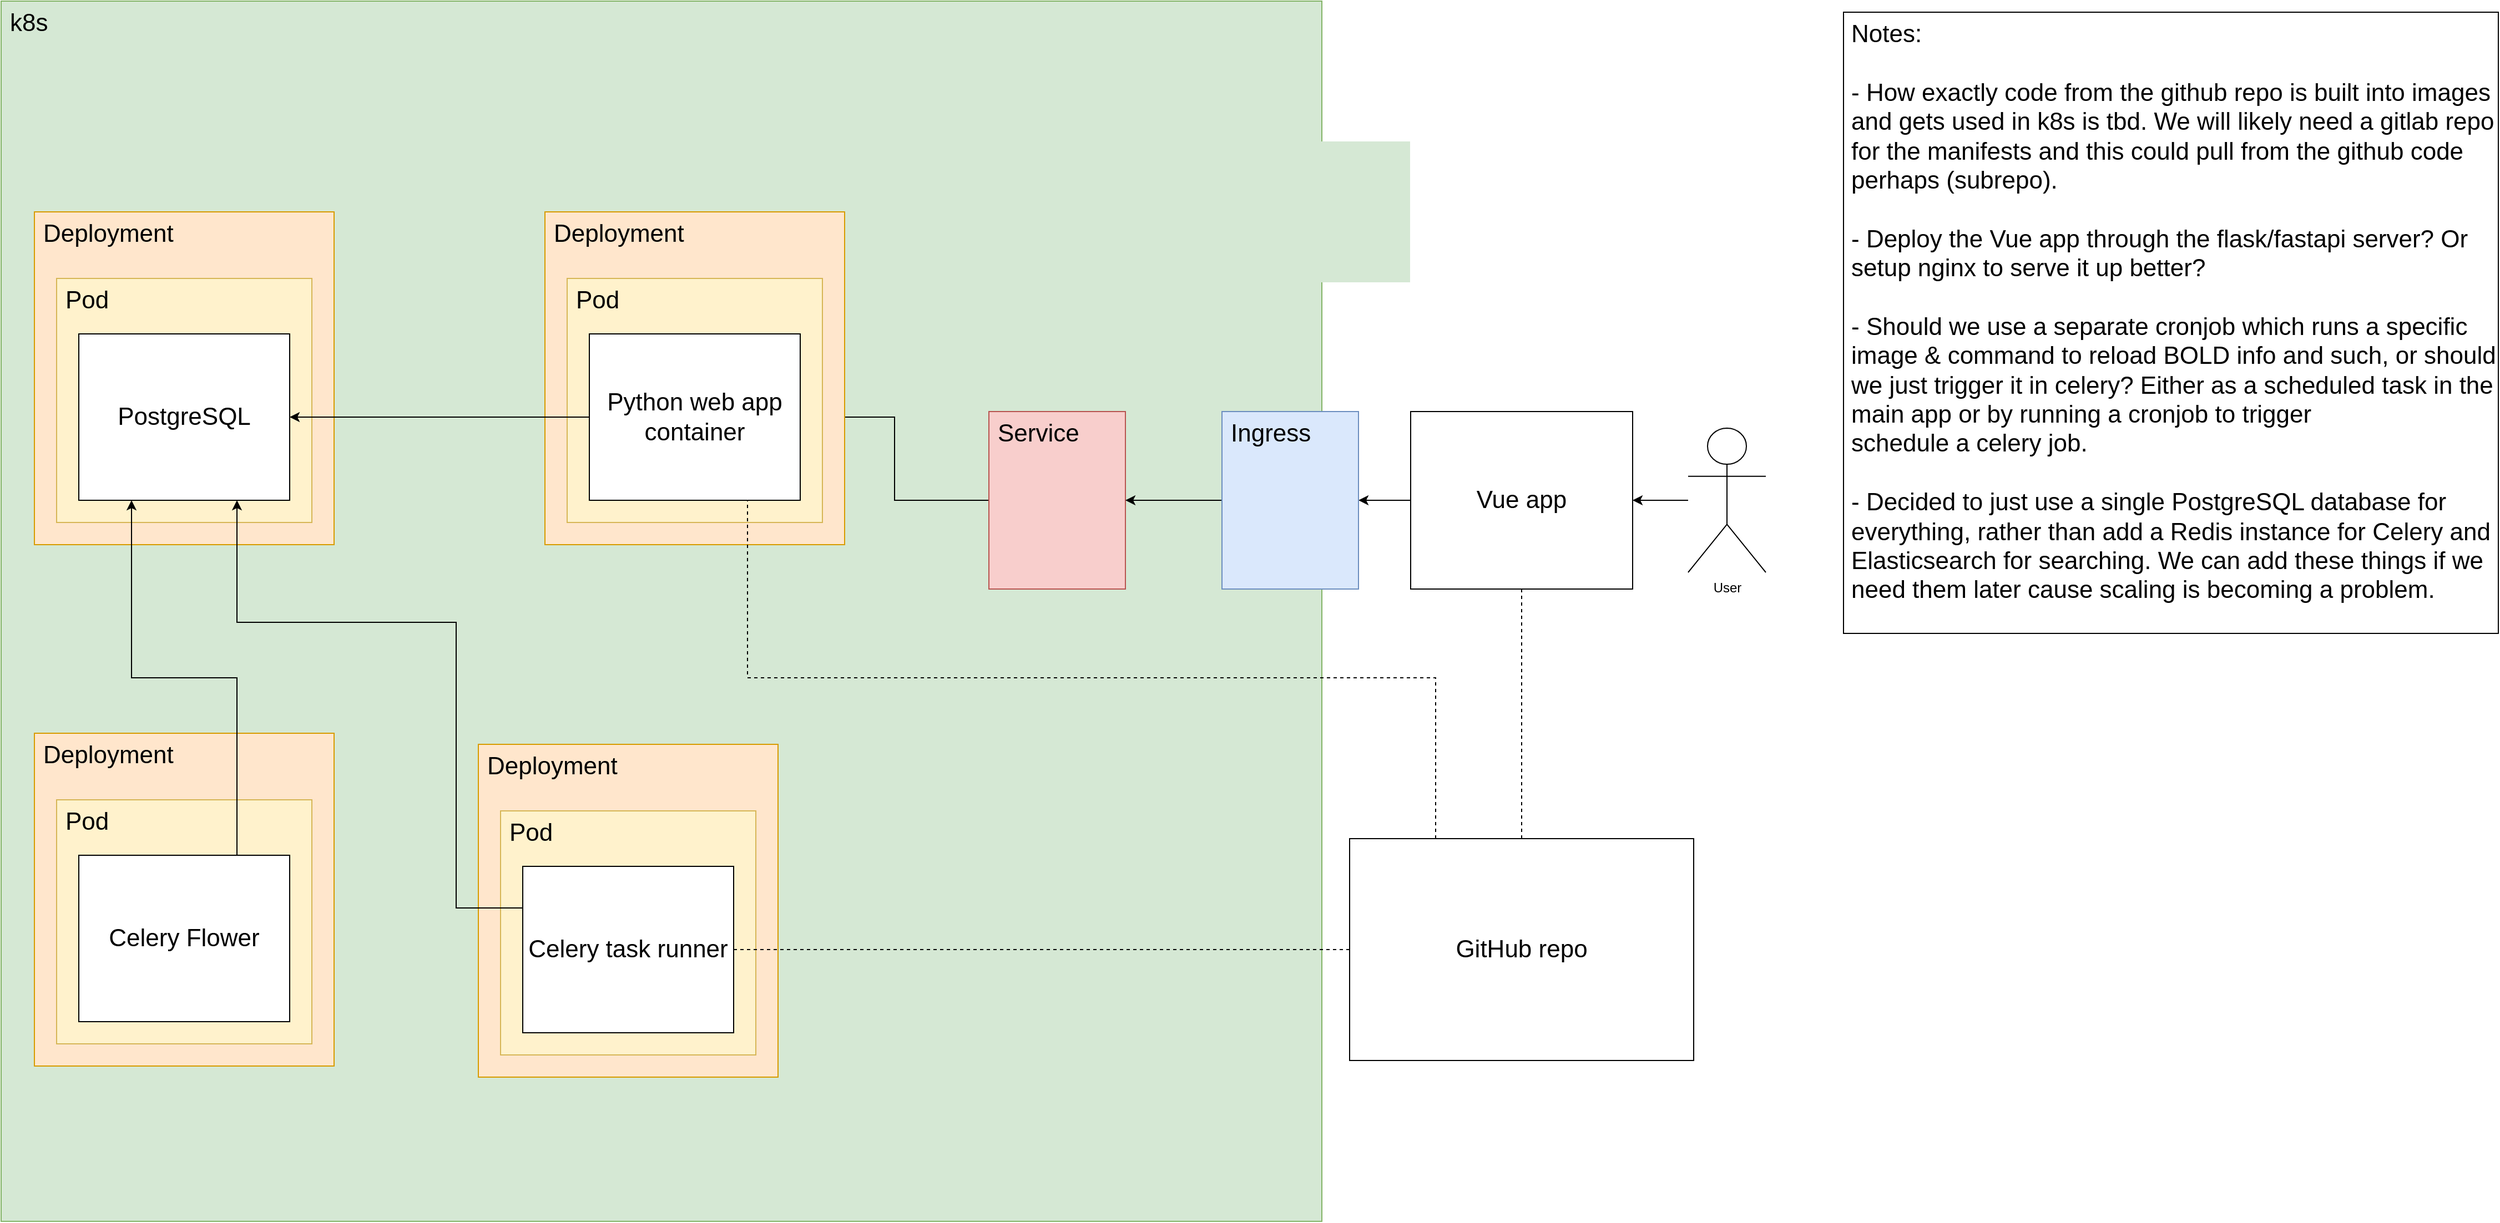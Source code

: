 <mxfile version="24.0.4" type="device">
  <diagram name="Page-1" id="_AQdV9kWcpvZBW8GO-Wz">
    <mxGraphModel dx="2390" dy="1405" grid="1" gridSize="10" guides="1" tooltips="1" connect="1" arrows="1" fold="1" page="1" pageScale="1" pageWidth="1654" pageHeight="1169" math="0" shadow="0">
      <root>
        <mxCell id="0" />
        <mxCell id="1" parent="0" />
        <mxCell id="_7gbTuj7HbiEhWHhoc8v-1" value="k8s" style="rounded=0;whiteSpace=wrap;html=1;fillColor=#d5e8d4;strokeColor=#82b366;verticalAlign=top;align=left;fontSize=22;spacingLeft=6;" vertex="1" parent="1">
          <mxGeometry x="40" y="30" width="1190" height="1100" as="geometry" />
        </mxCell>
        <mxCell id="_7gbTuj7HbiEhWHhoc8v-20" style="edgeStyle=orthogonalEdgeStyle;rounded=0;orthogonalLoop=1;jettySize=auto;html=1;entryX=1;entryY=0.5;entryDx=0;entryDy=0;" edge="1" parent="1" source="_7gbTuj7HbiEhWHhoc8v-6" target="_7gbTuj7HbiEhWHhoc8v-17">
          <mxGeometry relative="1" as="geometry" />
        </mxCell>
        <mxCell id="_7gbTuj7HbiEhWHhoc8v-91" style="edgeStyle=orthogonalEdgeStyle;rounded=0;orthogonalLoop=1;jettySize=auto;html=1;exitX=0.5;exitY=1;exitDx=0;exitDy=0;entryX=0.5;entryY=0;entryDx=0;entryDy=0;strokeColor=default;endArrow=none;endFill=0;dashed=1;" edge="1" parent="1" source="_7gbTuj7HbiEhWHhoc8v-6" target="_7gbTuj7HbiEhWHhoc8v-90">
          <mxGeometry relative="1" as="geometry">
            <Array as="points">
              <mxPoint x="1410" y="810" />
            </Array>
          </mxGeometry>
        </mxCell>
        <mxCell id="_7gbTuj7HbiEhWHhoc8v-6" value="Vue app" style="rounded=0;whiteSpace=wrap;html=1;fontSize=22;" vertex="1" parent="1">
          <mxGeometry x="1310" y="400" width="200" height="160" as="geometry" />
        </mxCell>
        <mxCell id="_7gbTuj7HbiEhWHhoc8v-22" style="edgeStyle=orthogonalEdgeStyle;rounded=0;orthogonalLoop=1;jettySize=auto;html=1;" edge="1" parent="1" source="_7gbTuj7HbiEhWHhoc8v-16" target="_7gbTuj7HbiEhWHhoc8v-2">
          <mxGeometry relative="1" as="geometry" />
        </mxCell>
        <mxCell id="_7gbTuj7HbiEhWHhoc8v-16" value="Service" style="rounded=0;whiteSpace=wrap;html=1;fillColor=#f8cecc;strokeColor=#b85450;verticalAlign=top;align=left;fontSize=22;spacingLeft=6;" vertex="1" parent="1">
          <mxGeometry x="930" y="400" width="123" height="160" as="geometry" />
        </mxCell>
        <mxCell id="_7gbTuj7HbiEhWHhoc8v-21" style="edgeStyle=orthogonalEdgeStyle;rounded=0;orthogonalLoop=1;jettySize=auto;html=1;entryX=1;entryY=0.5;entryDx=0;entryDy=0;" edge="1" parent="1" source="_7gbTuj7HbiEhWHhoc8v-17" target="_7gbTuj7HbiEhWHhoc8v-16">
          <mxGeometry relative="1" as="geometry" />
        </mxCell>
        <mxCell id="_7gbTuj7HbiEhWHhoc8v-17" value="Ingress" style="rounded=0;whiteSpace=wrap;html=1;fillColor=#dae8fc;strokeColor=#6c8ebf;verticalAlign=top;align=left;fontSize=22;spacingLeft=6;" vertex="1" parent="1">
          <mxGeometry x="1140" y="400" width="123" height="160" as="geometry" />
        </mxCell>
        <mxCell id="_7gbTuj7HbiEhWHhoc8v-19" style="edgeStyle=orthogonalEdgeStyle;rounded=0;orthogonalLoop=1;jettySize=auto;html=1;entryX=1;entryY=0.5;entryDx=0;entryDy=0;" edge="1" parent="1" source="_7gbTuj7HbiEhWHhoc8v-18" target="_7gbTuj7HbiEhWHhoc8v-6">
          <mxGeometry relative="1" as="geometry" />
        </mxCell>
        <mxCell id="_7gbTuj7HbiEhWHhoc8v-18" value="User" style="shape=umlActor;verticalLabelPosition=bottom;verticalAlign=top;html=1;outlineConnect=0;" vertex="1" parent="1">
          <mxGeometry x="1560" y="415" width="70" height="130" as="geometry" />
        </mxCell>
        <mxCell id="_7gbTuj7HbiEhWHhoc8v-33" value="" style="group" vertex="1" connectable="0" parent="1">
          <mxGeometry x="90" y="280" width="250" height="240" as="geometry" />
        </mxCell>
        <mxCell id="_7gbTuj7HbiEhWHhoc8v-75" value="Deployment" style="rounded=0;whiteSpace=wrap;html=1;fillColor=#ffe6cc;strokeColor=#d79b00;verticalAlign=top;align=left;fontSize=22;spacingLeft=6;" vertex="1" parent="_7gbTuj7HbiEhWHhoc8v-33">
          <mxGeometry x="-20" y="-60" width="270" height="300" as="geometry" />
        </mxCell>
        <mxCell id="_7gbTuj7HbiEhWHhoc8v-27" value="Pod" style="rounded=0;whiteSpace=wrap;html=1;fillColor=#fff2cc;strokeColor=#d6b656;verticalAlign=top;align=left;fontSize=22;spacingLeft=6;" vertex="1" parent="_7gbTuj7HbiEhWHhoc8v-33">
          <mxGeometry width="230" height="220" as="geometry" />
        </mxCell>
        <mxCell id="_7gbTuj7HbiEhWHhoc8v-28" value="PostgreSQL" style="rounded=0;whiteSpace=wrap;html=1;fontSize=22;" vertex="1" parent="_7gbTuj7HbiEhWHhoc8v-33">
          <mxGeometry x="20" y="50" width="190" height="150" as="geometry" />
        </mxCell>
        <mxCell id="_7gbTuj7HbiEhWHhoc8v-70" value="" style="group" vertex="1" connectable="0" parent="1">
          <mxGeometry x="470" y="700" width="270" height="300" as="geometry" />
        </mxCell>
        <mxCell id="_7gbTuj7HbiEhWHhoc8v-63" value="Deployment" style="rounded=0;whiteSpace=wrap;html=1;fillColor=#ffe6cc;strokeColor=#d79b00;verticalAlign=top;align=left;fontSize=22;spacingLeft=6;" vertex="1" parent="_7gbTuj7HbiEhWHhoc8v-70">
          <mxGeometry width="270" height="300" as="geometry" />
        </mxCell>
        <mxCell id="_7gbTuj7HbiEhWHhoc8v-64" value="" style="group" vertex="1" connectable="0" parent="_7gbTuj7HbiEhWHhoc8v-70">
          <mxGeometry x="20" y="60" width="230" height="220" as="geometry" />
        </mxCell>
        <mxCell id="_7gbTuj7HbiEhWHhoc8v-65" value="Pod" style="rounded=0;whiteSpace=wrap;html=1;fillColor=#fff2cc;strokeColor=#d6b656;verticalAlign=top;align=left;fontSize=22;spacingLeft=6;" vertex="1" parent="_7gbTuj7HbiEhWHhoc8v-64">
          <mxGeometry width="230" height="220" as="geometry" />
        </mxCell>
        <mxCell id="_7gbTuj7HbiEhWHhoc8v-66" value="Celery task runner" style="rounded=0;whiteSpace=wrap;html=1;fontSize=22;" vertex="1" parent="_7gbTuj7HbiEhWHhoc8v-64">
          <mxGeometry x="20" y="50" width="190" height="150" as="geometry" />
        </mxCell>
        <mxCell id="_7gbTuj7HbiEhWHhoc8v-79" value="" style="group" vertex="1" connectable="0" parent="1">
          <mxGeometry x="530" y="220" width="270" height="300" as="geometry" />
        </mxCell>
        <mxCell id="_7gbTuj7HbiEhWHhoc8v-14" value="Deployment" style="rounded=0;whiteSpace=wrap;html=1;fillColor=#ffe6cc;strokeColor=#d79b00;verticalAlign=top;align=left;fontSize=22;spacingLeft=6;" vertex="1" parent="_7gbTuj7HbiEhWHhoc8v-79">
          <mxGeometry width="270" height="300" as="geometry" />
        </mxCell>
        <mxCell id="_7gbTuj7HbiEhWHhoc8v-9" value="" style="group" vertex="1" connectable="0" parent="_7gbTuj7HbiEhWHhoc8v-79">
          <mxGeometry x="20" y="60" width="230" height="220" as="geometry" />
        </mxCell>
        <mxCell id="_7gbTuj7HbiEhWHhoc8v-8" value="Pod" style="rounded=0;whiteSpace=wrap;html=1;fillColor=#fff2cc;strokeColor=#d6b656;verticalAlign=top;align=left;fontSize=22;spacingLeft=6;" vertex="1" parent="_7gbTuj7HbiEhWHhoc8v-9">
          <mxGeometry width="230" height="220" as="geometry" />
        </mxCell>
        <mxCell id="_7gbTuj7HbiEhWHhoc8v-2" value="Python web app&lt;div&gt;container&lt;/div&gt;" style="rounded=0;whiteSpace=wrap;html=1;fontSize=22;" vertex="1" parent="_7gbTuj7HbiEhWHhoc8v-9">
          <mxGeometry x="20" y="50" width="190" height="150" as="geometry" />
        </mxCell>
        <mxCell id="_7gbTuj7HbiEhWHhoc8v-80" style="edgeStyle=orthogonalEdgeStyle;rounded=0;orthogonalLoop=1;jettySize=auto;html=1;exitX=0;exitY=0.25;exitDx=0;exitDy=0;entryX=0.75;entryY=1;entryDx=0;entryDy=0;" edge="1" parent="1" source="_7gbTuj7HbiEhWHhoc8v-66" target="_7gbTuj7HbiEhWHhoc8v-28">
          <mxGeometry relative="1" as="geometry">
            <Array as="points">
              <mxPoint x="450" y="848" />
              <mxPoint x="450" y="590" />
              <mxPoint x="253" y="590" />
            </Array>
          </mxGeometry>
        </mxCell>
        <mxCell id="_7gbTuj7HbiEhWHhoc8v-42" style="edgeStyle=orthogonalEdgeStyle;rounded=0;orthogonalLoop=1;jettySize=auto;html=1;entryX=1;entryY=0.5;entryDx=0;entryDy=0;" edge="1" parent="1" source="_7gbTuj7HbiEhWHhoc8v-2" target="_7gbTuj7HbiEhWHhoc8v-28">
          <mxGeometry relative="1" as="geometry" />
        </mxCell>
        <mxCell id="_7gbTuj7HbiEhWHhoc8v-82" value="" style="group" vertex="1" connectable="0" parent="1">
          <mxGeometry x="70" y="690" width="270" height="300" as="geometry" />
        </mxCell>
        <mxCell id="_7gbTuj7HbiEhWHhoc8v-83" value="Deployment" style="rounded=0;whiteSpace=wrap;html=1;fillColor=#ffe6cc;strokeColor=#d79b00;verticalAlign=top;align=left;fontSize=22;spacingLeft=6;" vertex="1" parent="_7gbTuj7HbiEhWHhoc8v-82">
          <mxGeometry width="270" height="300" as="geometry" />
        </mxCell>
        <mxCell id="_7gbTuj7HbiEhWHhoc8v-84" value="" style="group" vertex="1" connectable="0" parent="_7gbTuj7HbiEhWHhoc8v-82">
          <mxGeometry x="20" y="60" width="230" height="220" as="geometry" />
        </mxCell>
        <mxCell id="_7gbTuj7HbiEhWHhoc8v-85" value="Pod" style="rounded=0;whiteSpace=wrap;html=1;fillColor=#fff2cc;strokeColor=#d6b656;verticalAlign=top;align=left;fontSize=22;spacingLeft=6;" vertex="1" parent="_7gbTuj7HbiEhWHhoc8v-84">
          <mxGeometry width="230" height="220" as="geometry" />
        </mxCell>
        <mxCell id="_7gbTuj7HbiEhWHhoc8v-86" value="Celery Flower" style="rounded=0;whiteSpace=wrap;html=1;fontSize=22;" vertex="1" parent="_7gbTuj7HbiEhWHhoc8v-84">
          <mxGeometry x="20" y="50" width="190" height="150" as="geometry" />
        </mxCell>
        <mxCell id="_7gbTuj7HbiEhWHhoc8v-89" style="edgeStyle=orthogonalEdgeStyle;rounded=0;orthogonalLoop=1;jettySize=auto;html=1;exitX=0.75;exitY=0;exitDx=0;exitDy=0;entryX=0.25;entryY=1;entryDx=0;entryDy=0;" edge="1" parent="1" source="_7gbTuj7HbiEhWHhoc8v-86" target="_7gbTuj7HbiEhWHhoc8v-28">
          <mxGeometry relative="1" as="geometry" />
        </mxCell>
        <mxCell id="_7gbTuj7HbiEhWHhoc8v-92" style="edgeStyle=orthogonalEdgeStyle;rounded=0;orthogonalLoop=1;jettySize=auto;html=1;exitX=0.25;exitY=0;exitDx=0;exitDy=0;entryX=0.75;entryY=1;entryDx=0;entryDy=0;endArrow=none;endFill=0;dashed=1;" edge="1" parent="1" source="_7gbTuj7HbiEhWHhoc8v-90" target="_7gbTuj7HbiEhWHhoc8v-2">
          <mxGeometry relative="1" as="geometry">
            <Array as="points">
              <mxPoint x="1333" y="640" />
              <mxPoint x="713" y="640" />
            </Array>
          </mxGeometry>
        </mxCell>
        <mxCell id="_7gbTuj7HbiEhWHhoc8v-93" style="edgeStyle=orthogonalEdgeStyle;rounded=0;orthogonalLoop=1;jettySize=auto;html=1;exitX=0;exitY=0.5;exitDx=0;exitDy=0;dashed=1;endArrow=none;endFill=0;" edge="1" parent="1" source="_7gbTuj7HbiEhWHhoc8v-90" target="_7gbTuj7HbiEhWHhoc8v-66">
          <mxGeometry relative="1" as="geometry" />
        </mxCell>
        <mxCell id="_7gbTuj7HbiEhWHhoc8v-90" value="&lt;font style=&quot;font-size: 22px;&quot;&gt;GitHub repo&lt;/font&gt;" style="rounded=0;whiteSpace=wrap;html=1;" vertex="1" parent="1">
          <mxGeometry x="1255" y="785" width="310" height="200" as="geometry" />
        </mxCell>
        <mxCell id="_7gbTuj7HbiEhWHhoc8v-94" value="Notes:&lt;div&gt;&lt;br&gt;&lt;/div&gt;&lt;div&gt;- How exactly code from the github repo is built into images and gets used in k8s is tbd. We will likely need a gitlab repo for the manifests and this could pull from the github code perhaps (subrepo).&lt;/div&gt;&lt;div&gt;&lt;br&gt;&lt;/div&gt;&lt;div&gt;- Deploy the Vue app through the flask/fastapi server? Or setup nginx to serve it up better?&lt;/div&gt;&lt;div&gt;&lt;br&gt;&lt;/div&gt;&lt;div&gt;- Should we use a separate cronjob which runs a specific image &amp;amp; command to reload BOLD info and such, or should we just trigger it in celery? Either as a scheduled task in the main app or by running a cronjob to trigger schedule&amp;nbsp;&lt;span style=&quot;background-color: initial;&quot;&gt;a&lt;/span&gt;&lt;span style=&quot;background-color: initial;&quot;&gt;&amp;nbsp;&lt;/span&gt;&lt;span style=&quot;background-color: initial;&quot;&gt;celery job.&lt;/span&gt;&lt;/div&gt;&lt;div&gt;&lt;span style=&quot;background-color: initial;&quot;&gt;&lt;br&gt;&lt;/span&gt;&lt;/div&gt;&lt;div&gt;- Decided to just use a single PostgreSQL database for everything, rather than add a Redis instance for Celery and Elasticsearch for searching. We can add these things if we need them later cause scaling is becoming a problem.&lt;/div&gt;" style="rounded=0;whiteSpace=wrap;html=1;fontSize=22;verticalAlign=top;align=left;spacingLeft=5;" vertex="1" parent="1">
          <mxGeometry x="1700" y="40" width="590" height="560" as="geometry" />
        </mxCell>
      </root>
    </mxGraphModel>
  </diagram>
</mxfile>
